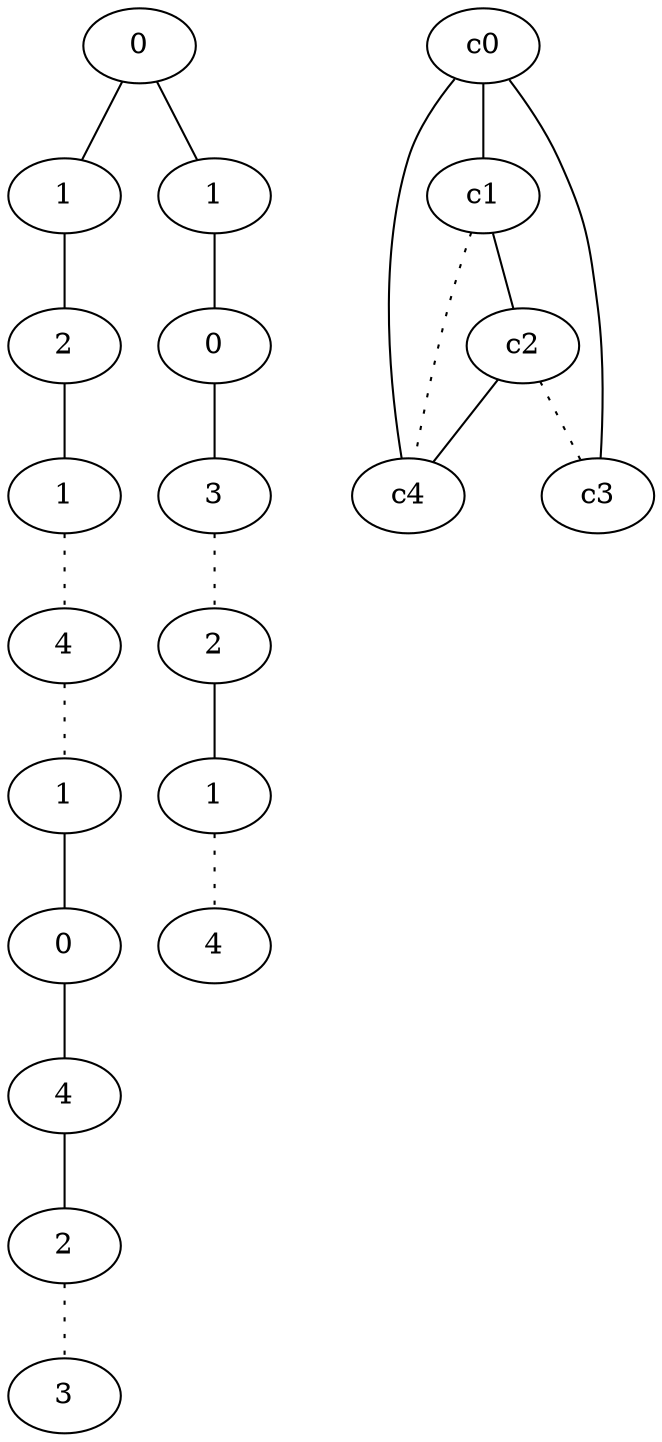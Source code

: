 graph {
a0[label=0];
a1[label=1];
a2[label=2];
a3[label=1];
a4[label=4];
a5[label=1];
a6[label=0];
a7[label=4];
a8[label=2];
a9[label=3];
a10[label=1];
a11[label=0];
a12[label=3];
a13[label=2];
a14[label=1];
a15[label=4];
a0 -- a1;
a0 -- a10;
a1 -- a2;
a2 -- a3;
a3 -- a4 [style=dotted];
a4 -- a5 [style=dotted];
a5 -- a6;
a6 -- a7;
a7 -- a8;
a8 -- a9 [style=dotted];
a10 -- a11;
a11 -- a12;
a12 -- a13 [style=dotted];
a13 -- a14;
a14 -- a15 [style=dotted];
c0 -- c1;
c0 -- c3;
c0 -- c4;
c1 -- c2;
c1 -- c4 [style=dotted];
c2 -- c3 [style=dotted];
c2 -- c4;
}
